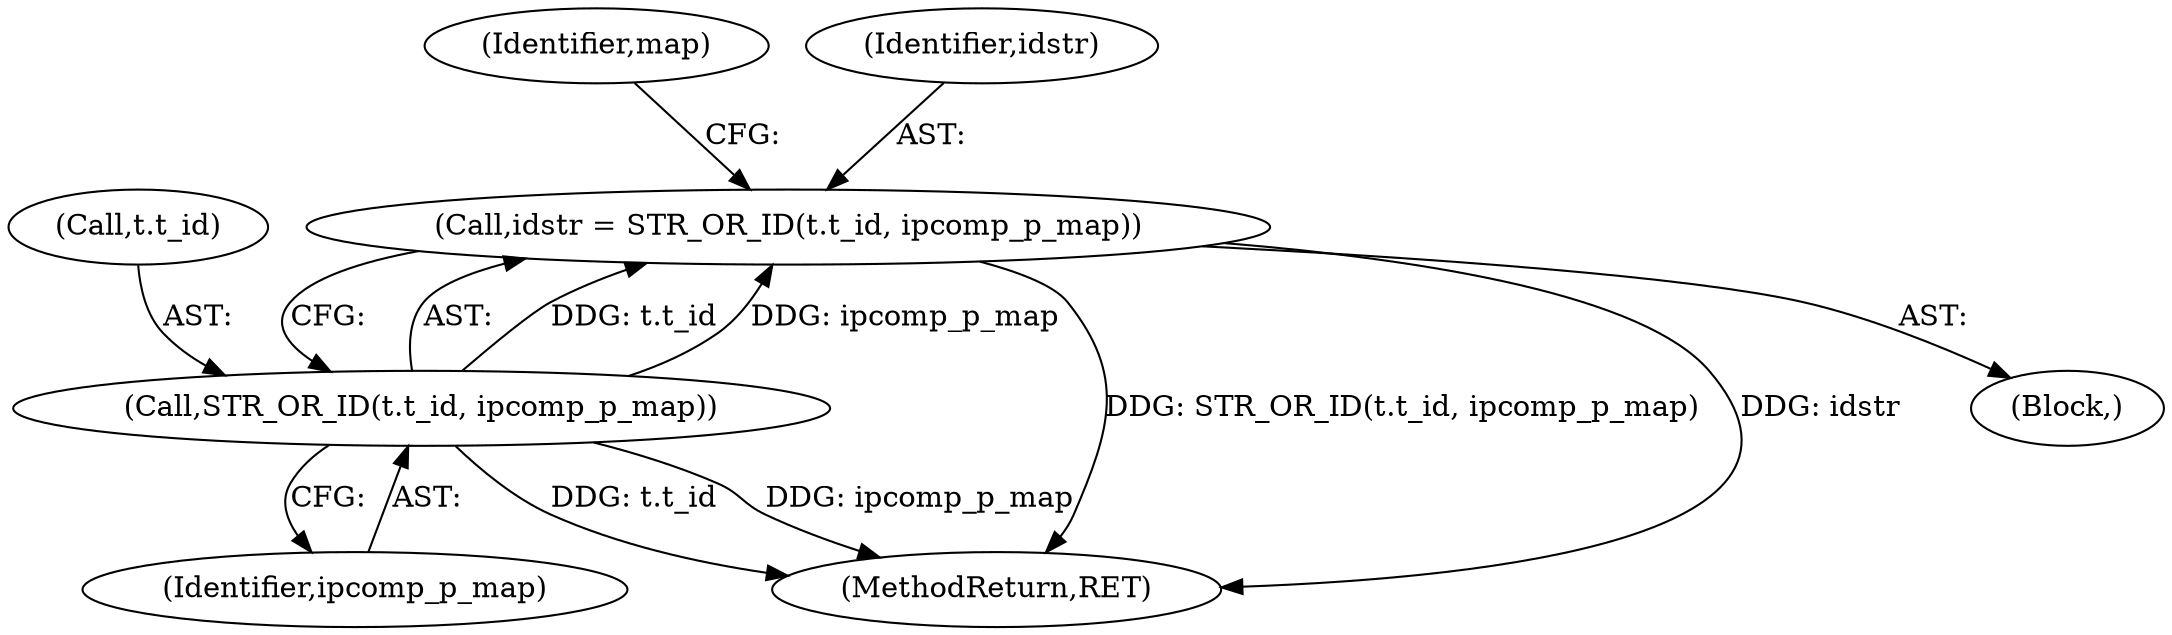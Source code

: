 digraph "0_tcpdump_e0a5a02b0fc1900a69d6c37ed0aab36fb8494e6d_2@pointer" {
"1000206" [label="(Call,idstr = STR_OR_ID(t.t_id, ipcomp_p_map))"];
"1000208" [label="(Call,STR_OR_ID(t.t_id, ipcomp_p_map))"];
"1000141" [label="(Block,)"];
"1000206" [label="(Call,idstr = STR_OR_ID(t.t_id, ipcomp_p_map))"];
"1000209" [label="(Call,t.t_id)"];
"1000208" [label="(Call,STR_OR_ID(t.t_id, ipcomp_p_map))"];
"1000335" [label="(MethodReturn,RET)"];
"1000214" [label="(Identifier,map)"];
"1000212" [label="(Identifier,ipcomp_p_map)"];
"1000207" [label="(Identifier,idstr)"];
"1000206" -> "1000141"  [label="AST: "];
"1000206" -> "1000208"  [label="CFG: "];
"1000207" -> "1000206"  [label="AST: "];
"1000208" -> "1000206"  [label="AST: "];
"1000214" -> "1000206"  [label="CFG: "];
"1000206" -> "1000335"  [label="DDG: STR_OR_ID(t.t_id, ipcomp_p_map)"];
"1000206" -> "1000335"  [label="DDG: idstr"];
"1000208" -> "1000206"  [label="DDG: t.t_id"];
"1000208" -> "1000206"  [label="DDG: ipcomp_p_map"];
"1000208" -> "1000212"  [label="CFG: "];
"1000209" -> "1000208"  [label="AST: "];
"1000212" -> "1000208"  [label="AST: "];
"1000208" -> "1000335"  [label="DDG: t.t_id"];
"1000208" -> "1000335"  [label="DDG: ipcomp_p_map"];
}
